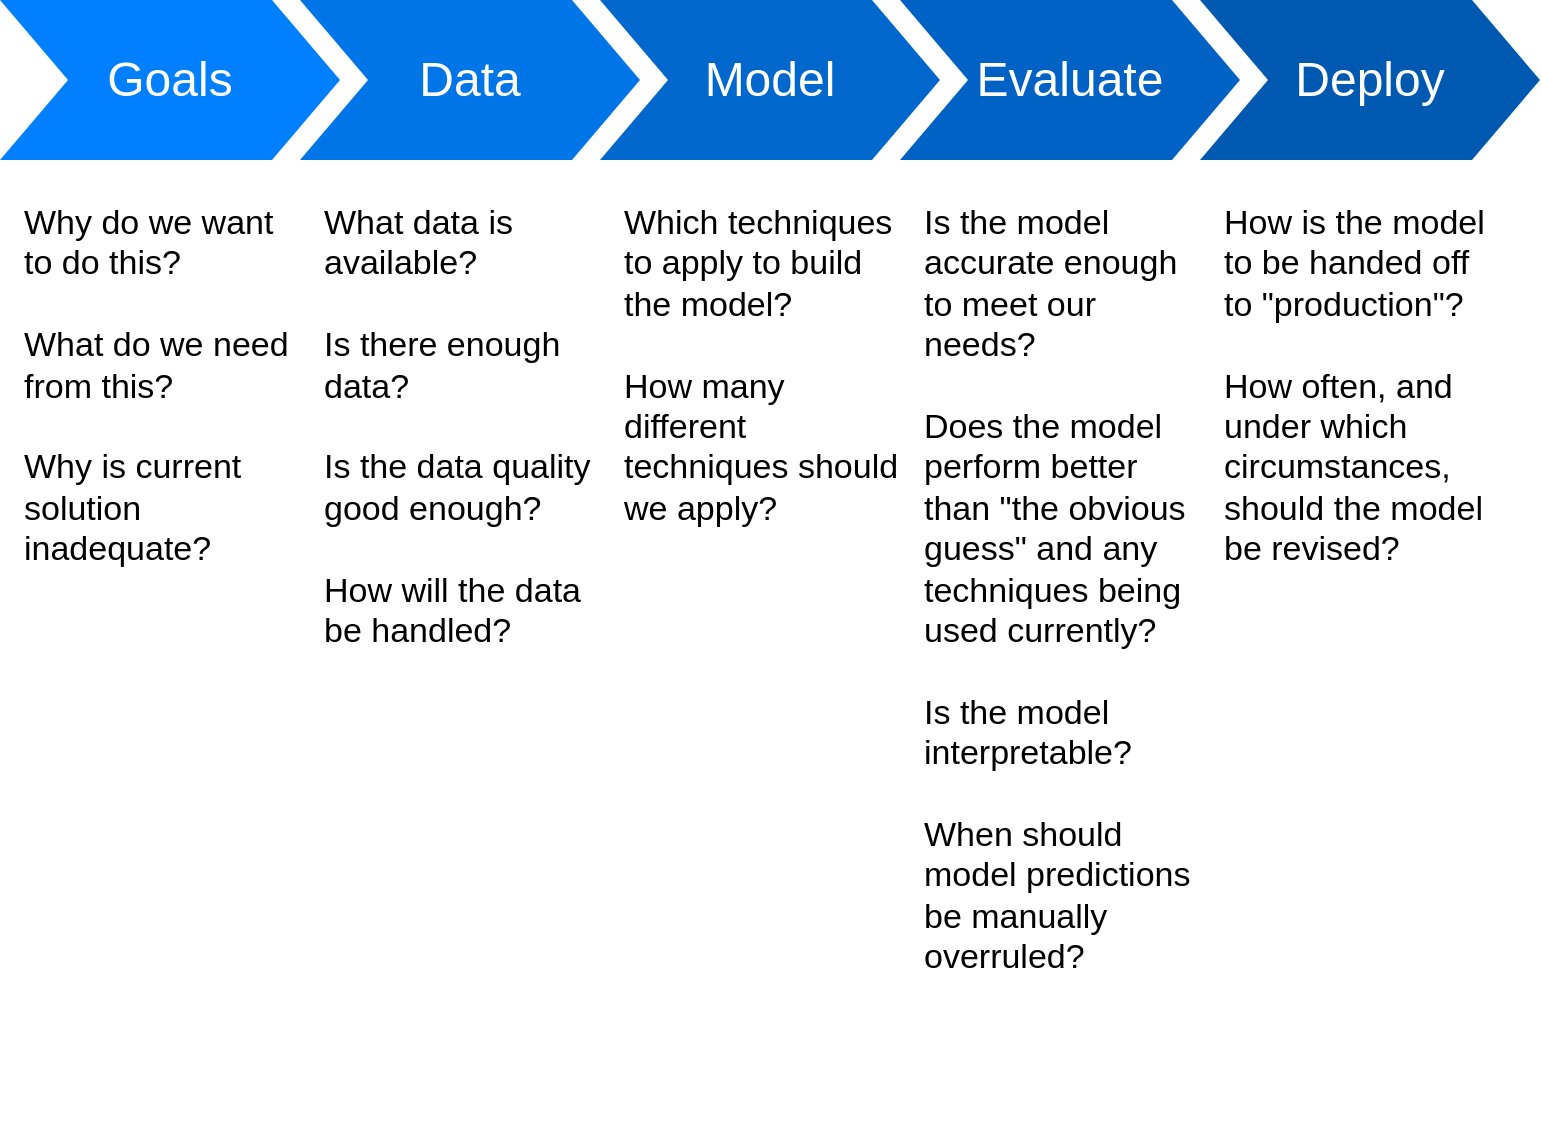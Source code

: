 <mxfile version="12.1.9" type="device" pages="1"><diagram name="Page-1" id="d9b1e647-80fa-b4a2-5024-87a742678bcc"><mxGraphModel dx="1408" dy="822" grid="1" gridSize="10" guides="1" tooltips="1" connect="1" arrows="1" fold="1" page="1" pageScale="1" pageWidth="1100" pageHeight="850" background="#ffffff" math="0" shadow="0"><root><mxCell id="0"/><mxCell id="1" parent="0"/><mxCell id="57fe6abec08f04cb-1" value="&lt;div style=&quot;font-size: 24px;&quot;&gt;Goals&lt;/div&gt;" style="shape=step;whiteSpace=wrap;html=1;fontSize=24;fillColor=#0080FF;fontColor=#FFFFFF;strokeColor=none;rounded=0;shadow=0;autosize=1;" parent="1" vertex="1"><mxGeometry x="90" y="180" width="170" height="80" as="geometry"/></mxCell><mxCell id="57fe6abec08f04cb-2" value="Data" style="shape=step;whiteSpace=wrap;html=1;fontSize=24;fillColor=#0075E8;fontColor=#FFFFFF;strokeColor=none;rounded=0;shadow=0;autosize=1;" parent="1" vertex="1"><mxGeometry x="240" y="180" width="170" height="80" as="geometry"/></mxCell><mxCell id="57fe6abec08f04cb-3" value="Model" style="shape=step;whiteSpace=wrap;html=1;fontSize=24;fillColor=#0067CC;fontColor=#FFFFFF;strokeColor=none;rounded=0;shadow=0;autosize=1;" parent="1" vertex="1"><mxGeometry x="390" y="180" width="170" height="80" as="geometry"/></mxCell><mxCell id="57fe6abec08f04cb-4" value="Evaluate" style="shape=step;whiteSpace=wrap;html=1;fontSize=24;fillColor=#0062C4;fontColor=#FFFFFF;strokeColor=none;rounded=0;shadow=0;autosize=1;" parent="1" vertex="1"><mxGeometry x="540" y="180" width="170" height="80" as="geometry"/></mxCell><mxCell id="57fe6abec08f04cb-5" value="Deploy" style="shape=step;whiteSpace=wrap;html=1;fontSize=24;fillColor=#0059B0;fontColor=#FFFFFF;strokeColor=none;rounded=0;shadow=0;autosize=1;" parent="1" vertex="1"><mxGeometry x="690" y="180" width="170" height="80" as="geometry"/></mxCell><mxCell id="57fe6abec08f04cb-8" value="&lt;div style=&quot;font-size: 17px;&quot;&gt;Why do we want to do this?&lt;/div&gt;&lt;div style=&quot;font-size: 17px;&quot;&gt;&lt;br style=&quot;font-size: 17px;&quot;&gt;&lt;/div&gt;&lt;div style=&quot;font-size: 17px;&quot;&gt;What do we need &lt;br style=&quot;font-size: 17px;&quot;&gt;&lt;/div&gt;&lt;div style=&quot;font-size: 17px;&quot;&gt;from this?&lt;/div&gt;&lt;div style=&quot;font-size: 17px;&quot;&gt;&lt;br style=&quot;font-size: 17px;&quot;&gt;&lt;/div&gt;&lt;div style=&quot;font-size: 17px;&quot;&gt;Why is  current solution inadequate?&lt;/div&gt;" style="text;spacingTop=-5;fillColor=#ffffff;whiteSpace=wrap;html=1;align=left;fontSize=17;fontFamily=Helvetica;fillColor=none;strokeColor=none;rounded=0;shadow=0;autosize=1;" parent="1" vertex="1"><mxGeometry x="100" y="280" width="140" height="470" as="geometry"/></mxCell><mxCell id="57fe6abec08f04cb-9" value="&lt;div style=&quot;font-size: 17px&quot;&gt;What data is available?&lt;/div&gt;&lt;br style=&quot;font-size: 17px&quot;&gt;&lt;div style=&quot;font-size: 17px&quot;&gt;Is there enough data?&lt;/div&gt;&lt;div style=&quot;font-size: 17px&quot;&gt;&lt;br style=&quot;font-size: 17px&quot;&gt;&lt;/div&gt;&lt;div style=&quot;font-size: 17px&quot;&gt;Is the data quality good enough?&lt;/div&gt;&lt;div&gt;&lt;br&gt;&lt;/div&gt;&lt;div&gt;How will the data be handled?&lt;br&gt;&lt;/div&gt;" style="text;spacingTop=-5;fillColor=#ffffff;whiteSpace=wrap;html=1;align=left;fontSize=17;fontFamily=Helvetica;fillColor=none;strokeColor=none;rounded=0;shadow=0;autosize=1;" parent="1" vertex="1"><mxGeometry x="250" y="280" width="140" height="470" as="geometry"/></mxCell><mxCell id="57fe6abec08f04cb-10" value="&lt;div style=&quot;font-size: 17px;&quot;&gt;Which techniques to apply to build the model?&lt;/div&gt;&lt;div style=&quot;font-size: 17px;&quot;&gt;&lt;br style=&quot;font-size: 17px;&quot;&gt;&lt;/div&gt;How many different techniques should we apply?&lt;br style=&quot;font-size: 17px;&quot;&gt;" style="text;spacingTop=-5;fillColor=#ffffff;whiteSpace=wrap;html=1;align=left;fontSize=17;fontFamily=Helvetica;fillColor=none;strokeColor=none;rounded=0;shadow=0;autosize=1;" parent="1" vertex="1"><mxGeometry x="400" y="280" width="140" height="470" as="geometry"/></mxCell><mxCell id="57fe6abec08f04cb-11" value="&lt;div style=&quot;font-size: 17px;&quot;&gt;Is the model accurate enough to meet our needs?&lt;/div&gt;&lt;br style=&quot;font-size: 17px;&quot;&gt;&lt;div style=&quot;font-size: 17px;&quot;&gt;Does the model perform better than &quot;the obvious guess&quot; and any techniques being used currently?&lt;/div&gt;&lt;div style=&quot;font-size: 17px;&quot;&gt;&lt;br style=&quot;font-size: 17px;&quot;&gt;Is the model interpretable?&lt;/div&gt;&lt;div style=&quot;font-size: 17px;&quot;&gt;&lt;br style=&quot;font-size: 17px;&quot;&gt;&lt;/div&gt;&lt;div style=&quot;font-size: 17px;&quot;&gt;When should model predictions be manually overruled?&lt;br style=&quot;font-size: 17px;&quot;&gt;&lt;br style=&quot;font-size: 17px;&quot;&gt;&lt;br style=&quot;font-size: 17px;&quot;&gt;&lt;/div&gt;" style="text;spacingTop=-5;fillColor=#ffffff;whiteSpace=wrap;html=1;align=left;fontSize=17;fontFamily=Helvetica;fillColor=none;strokeColor=none;rounded=0;shadow=0;autosize=1;" parent="1" vertex="1"><mxGeometry x="550" y="280" width="140" height="470" as="geometry"/></mxCell><mxCell id="57fe6abec08f04cb-12" value="&lt;div style=&quot;font-size: 17px;&quot;&gt;How is the model to be handed off to &quot;production&quot;?&lt;/div&gt;&lt;div style=&quot;font-size: 17px;&quot;&gt;&lt;br style=&quot;font-size: 17px;&quot;&gt;&lt;/div&gt;How often, and under which circumstances, should the model be revised?" style="text;spacingTop=-5;fillColor=#ffffff;whiteSpace=wrap;html=1;align=left;fontSize=17;fontFamily=Helvetica;fillColor=none;strokeColor=none;rounded=0;shadow=0;autosize=1;" parent="1" vertex="1"><mxGeometry x="700" y="280" width="140" height="470" as="geometry"/></mxCell></root></mxGraphModel></diagram></mxfile>